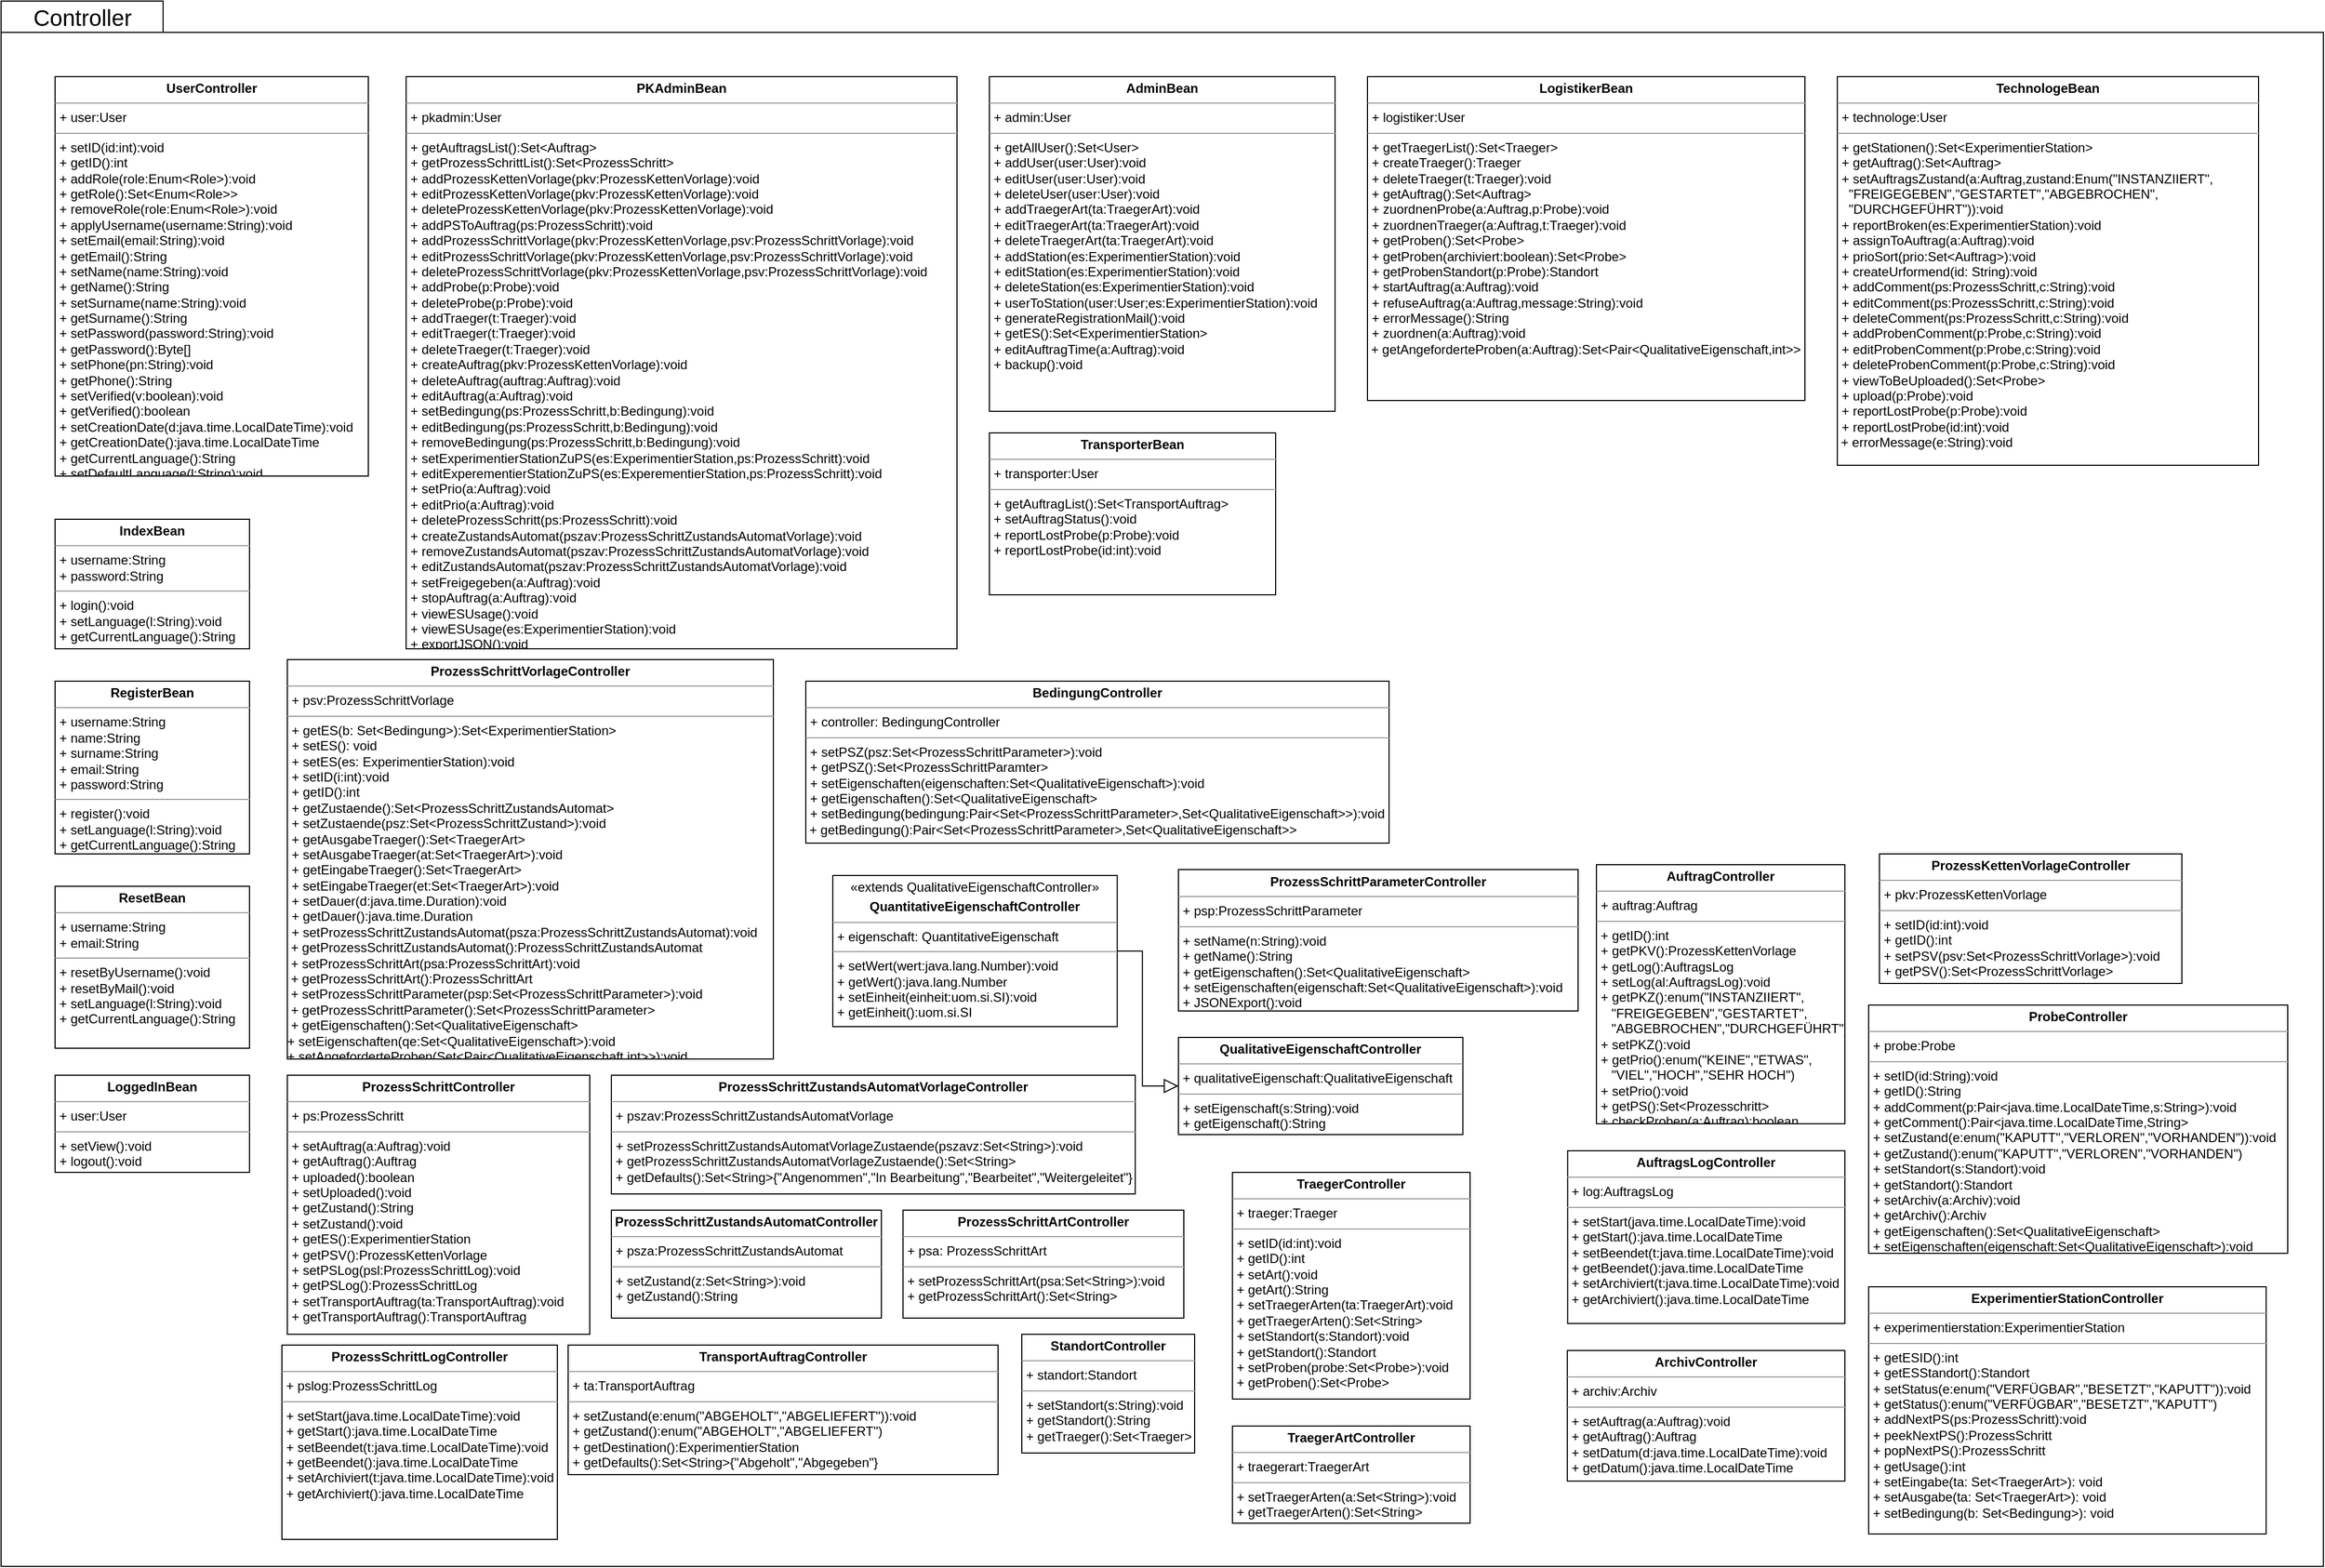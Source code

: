 <mxfile version="12.4.3" type="device" pages="1"><diagram id="1I2trbqIhptDOFB38S4y" name="Page-1"><mxGraphModel dx="920" dy="1325" grid="1" gridSize="10" guides="1" tooltips="1" connect="1" arrows="1" fold="1" page="1" pageScale="1" pageWidth="1169" pageHeight="827" math="0" shadow="0"><root><mxCell id="0"/><mxCell id="1" parent="0"/><mxCell id="2ziGP5oqW3SD9bztR-iu-20" value="" style="html=1;fillColor=none;gradientColor=none;" parent="1" vertex="1"><mxGeometry x="110" y="-771" width="2150" height="1421" as="geometry"/></mxCell><mxCell id="bt5XZyQBoToWOu4TSzOc-6" value="&lt;p style=&quot;margin: 0px ; margin-top: 4px ; text-align: center&quot;&gt;&lt;b&gt;UserController&lt;/b&gt;&lt;/p&gt;&lt;hr size=&quot;1&quot;&gt;&lt;p style=&quot;margin: 0px ; margin-left: 4px&quot;&gt;+ user:User&lt;/p&gt;&lt;hr size=&quot;1&quot;&gt;&lt;p style=&quot;margin: 0px ; margin-left: 4px&quot;&gt;+ setID(id:int):void&lt;/p&gt;&lt;p style=&quot;margin: 0px ; margin-left: 4px&quot;&gt;+ getID():int&lt;/p&gt;&lt;p style=&quot;margin: 0px ; margin-left: 4px&quot;&gt;+ addRole(role:Enum&amp;lt;Role&amp;gt;):void&lt;/p&gt;&lt;p style=&quot;margin: 0px ; margin-left: 4px&quot;&gt;+ getRole():Set&amp;lt;Enum&amp;lt;Role&amp;gt;&amp;gt;&lt;/p&gt;&lt;p style=&quot;margin: 0px ; margin-left: 4px&quot;&gt;+ removeRole(role:Enum&amp;lt;Role&amp;gt;):void&lt;/p&gt;&lt;p style=&quot;margin: 0px ; margin-left: 4px&quot;&gt;+ applyUsername(username:String):void&lt;/p&gt;&lt;p style=&quot;margin: 0px ; margin-left: 4px&quot;&gt;+ setEmail(email:String):void&lt;/p&gt;&lt;p style=&quot;margin: 0px ; margin-left: 4px&quot;&gt;+ getEmail():String&lt;/p&gt;&lt;p style=&quot;margin: 0px ; margin-left: 4px&quot;&gt;&lt;span&gt;+ setName(name:String):void&lt;/span&gt;&lt;br&gt;&lt;/p&gt;&lt;p style=&quot;margin: 0px ; margin-left: 4px&quot;&gt;&lt;span&gt;+ getName():String&lt;/span&gt;&lt;/p&gt;&lt;p style=&quot;margin: 0px 0px 0px 4px&quot;&gt;+ setSurname(name:String):void&lt;/p&gt;&lt;p style=&quot;margin: 0px 0px 0px 4px&quot;&gt;+ getSurname():String&lt;/p&gt;&lt;p style=&quot;margin: 0px 0px 0px 4px&quot;&gt;+ setPassword(password:String):void&lt;/p&gt;&lt;p style=&quot;margin: 0px 0px 0px 4px&quot;&gt;+ getPassword():Byte[]&lt;/p&gt;&lt;p style=&quot;margin: 0px ; margin-left: 4px&quot;&gt;+ setPhone(pn:String):void&lt;/p&gt;&lt;p style=&quot;margin: 0px ; margin-left: 4px&quot;&gt;+ getPhone():String&lt;/p&gt;&lt;p style=&quot;margin: 0px ; margin-left: 4px&quot;&gt;+ setVerified(v:boolean):void&lt;/p&gt;&lt;p style=&quot;margin: 0px ; margin-left: 4px&quot;&gt;+ getVerified():boolean&lt;/p&gt;&lt;p style=&quot;margin: 0px ; margin-left: 4px&quot;&gt;+ setCreationDate(d:java.time.LocalDateTime):void&lt;/p&gt;&lt;p style=&quot;margin: 0px ; margin-left: 4px&quot;&gt;+ getCreationDate():java.time.LocalDateTime&lt;/p&gt;&lt;p style=&quot;margin: 0px ; margin-left: 4px&quot;&gt;+ getCurrentLanguage():String&lt;/p&gt;&lt;p style=&quot;margin: 0px ; margin-left: 4px&quot;&gt;+ setDefaultLanguage(l:String):void&lt;span&gt;&amp;nbsp;&amp;nbsp;&lt;/span&gt;&lt;/p&gt;" style="verticalAlign=top;align=left;overflow=fill;fontSize=12;fontFamily=Helvetica;html=1;" parent="1" vertex="1"><mxGeometry x="160" y="-730" width="290" height="370" as="geometry"/></mxCell><mxCell id="bt5XZyQBoToWOu4TSzOc-8" value="&lt;p style=&quot;margin: 0px ; margin-top: 4px ; text-align: center&quot;&gt;&lt;b&gt;AdminBean&lt;/b&gt;&lt;/p&gt;&lt;hr size=&quot;1&quot;&gt;&lt;p style=&quot;margin: 0px ; margin-left: 4px&quot;&gt;+ admin:User&lt;/p&gt;&lt;hr size=&quot;1&quot;&gt;&lt;p style=&quot;margin: 0px ; margin-left: 4px&quot;&gt;+ getAllUser():Set&amp;lt;User&amp;gt;&lt;/p&gt;&lt;p style=&quot;margin: 0px ; margin-left: 4px&quot;&gt;+ addUser(user:User):void&lt;/p&gt;&lt;p style=&quot;margin: 0px ; margin-left: 4px&quot;&gt;+ editUser(user:User):void&lt;/p&gt;&lt;p style=&quot;margin: 0px ; margin-left: 4px&quot;&gt;+ deleteUser(user:User):void&lt;/p&gt;&lt;p style=&quot;margin: 0px ; margin-left: 4px&quot;&gt;+ addTraegerArt(ta:TraegerArt):void&lt;/p&gt;&lt;p style=&quot;margin: 0px ; margin-left: 4px&quot;&gt;+ editTraegerArt(ta:TraegerArt):void&lt;/p&gt;&lt;p style=&quot;margin: 0px ; margin-left: 4px&quot;&gt;+ deleteTraegerArt(ta:TraegerArt):void&lt;/p&gt;&lt;p style=&quot;margin: 0px ; margin-left: 4px&quot;&gt;+&amp;nbsp;&lt;span&gt;addStation(es:ExperimentierStation):void&lt;/span&gt;&lt;/p&gt;&lt;p style=&quot;margin: 0px ; margin-left: 4px&quot;&gt;+ editStation(es:ExperimentierStation):void&lt;/p&gt;&lt;p style=&quot;margin: 0px ; margin-left: 4px&quot;&gt;+ deleteStation(es:ExperimentierStation):void&lt;/p&gt;&lt;p style=&quot;margin: 0px ; margin-left: 4px&quot;&gt;+ userToStation(user:User;es:ExperimentierStation):void&lt;/p&gt;&lt;p style=&quot;margin: 0px ; margin-left: 4px&quot;&gt;+ generateRegistrationMail():void&lt;/p&gt;&lt;p style=&quot;margin: 0px ; margin-left: 4px&quot;&gt;+ getES():Set&amp;lt;ExperimentierStation&amp;gt;&lt;/p&gt;&lt;p style=&quot;margin: 0px ; margin-left: 4px&quot;&gt;+ editAuftragTime(a:Auftrag):void&lt;/p&gt;&lt;p style=&quot;margin: 0px ; margin-left: 4px&quot;&gt;+ backup():void&lt;/p&gt;" style="verticalAlign=top;align=left;overflow=fill;fontSize=12;fontFamily=Helvetica;html=1;" parent="1" vertex="1"><mxGeometry x="1025" y="-730" width="320" height="310" as="geometry"/></mxCell><mxCell id="bt5XZyQBoToWOu4TSzOc-9" value="&lt;p style=&quot;margin: 0px ; margin-top: 4px ; text-align: center&quot;&gt;&lt;b&gt;IndexBean&lt;/b&gt;&lt;/p&gt;&lt;hr size=&quot;1&quot;&gt;&lt;p style=&quot;margin: 0px ; margin-left: 4px&quot;&gt;+ username:String&lt;/p&gt;&lt;p style=&quot;margin: 0px ; margin-left: 4px&quot;&gt;+ password:String&lt;/p&gt;&lt;hr size=&quot;1&quot;&gt;&lt;p style=&quot;margin: 0px ; margin-left: 4px&quot;&gt;+ login():void&lt;/p&gt;&lt;p style=&quot;margin: 0px ; margin-left: 4px&quot;&gt;+ setLanguage(l:String):void&lt;/p&gt;&lt;p style=&quot;margin: 0px ; margin-left: 4px&quot;&gt;+ getCurrentLanguage():String&lt;/p&gt;&lt;p style=&quot;margin: 0px ; margin-left: 4px&quot;&gt;&lt;br&gt;&lt;/p&gt;" style="verticalAlign=top;align=left;overflow=fill;fontSize=12;fontFamily=Helvetica;html=1;" parent="1" vertex="1"><mxGeometry x="160" y="-320" width="180" height="120" as="geometry"/></mxCell><mxCell id="bt5XZyQBoToWOu4TSzOc-10" value="&lt;p style=&quot;margin: 0px ; margin-top: 4px ; text-align: center&quot;&gt;&lt;b&gt;ResetBean&lt;/b&gt;&lt;/p&gt;&lt;hr size=&quot;1&quot;&gt;&lt;p style=&quot;margin: 0px ; margin-left: 4px&quot;&gt;+ username:String&lt;/p&gt;&lt;p style=&quot;margin: 0px ; margin-left: 4px&quot;&gt;+ email:String&lt;/p&gt;&lt;hr size=&quot;1&quot;&gt;&lt;p style=&quot;margin: 0px ; margin-left: 4px&quot;&gt;+ resetByUsername():void&lt;/p&gt;&lt;p style=&quot;margin: 0px ; margin-left: 4px&quot;&gt;+ resetByMail():void&lt;/p&gt;&lt;p style=&quot;margin: 0px 0px 0px 4px&quot;&gt;+ setLanguage(l:String):void&lt;/p&gt;&lt;p style=&quot;margin: 0px 0px 0px 4px&quot;&gt;+ getCurrentLanguage():String&lt;/p&gt;&lt;p style=&quot;margin: 0px 0px 0px 4px&quot;&gt;&lt;br&gt;&lt;/p&gt;" style="verticalAlign=top;align=left;overflow=fill;fontSize=12;fontFamily=Helvetica;html=1;" parent="1" vertex="1"><mxGeometry x="160" y="20" width="180" height="150" as="geometry"/></mxCell><mxCell id="bt5XZyQBoToWOu4TSzOc-11" value="&lt;p style=&quot;margin: 0px ; margin-top: 4px ; text-align: center&quot;&gt;&lt;b&gt;RegisterBean&lt;/b&gt;&lt;/p&gt;&lt;hr size=&quot;1&quot;&gt;&lt;p style=&quot;margin: 0px ; margin-left: 4px&quot;&gt;+ username:String&lt;/p&gt;&lt;p style=&quot;margin: 0px ; margin-left: 4px&quot;&gt;+ name:String&lt;/p&gt;&lt;p style=&quot;margin: 0px ; margin-left: 4px&quot;&gt;+ surname:String&lt;/p&gt;&lt;p style=&quot;margin: 0px ; margin-left: 4px&quot;&gt;+ email:String&lt;/p&gt;&lt;p style=&quot;margin: 0px ; margin-left: 4px&quot;&gt;+ password:String&lt;/p&gt;&lt;hr size=&quot;1&quot;&gt;&lt;p style=&quot;margin: 0px ; margin-left: 4px&quot;&gt;+ register():void&lt;/p&gt;&lt;p style=&quot;margin: 0px 0px 0px 4px&quot;&gt;+ setLanguage(l:String):void&lt;/p&gt;&lt;p style=&quot;margin: 0px 0px 0px 4px&quot;&gt;+ getCurrentLanguage():String&lt;/p&gt;&lt;p style=&quot;margin: 0px 0px 0px 4px&quot;&gt;&lt;br&gt;&lt;/p&gt;&lt;p style=&quot;margin: 0px ; margin-left: 4px&quot;&gt;&lt;br&gt;&lt;/p&gt;" style="verticalAlign=top;align=left;overflow=fill;fontSize=12;fontFamily=Helvetica;html=1;" parent="1" vertex="1"><mxGeometry x="160" y="-170" width="180" height="160" as="geometry"/></mxCell><mxCell id="w9rJ3m3KGhittXvnt9Jx-1" value="&lt;p style=&quot;margin: 0px ; margin-top: 4px ; text-align: center&quot;&gt;&lt;b&gt;LogistikerBean&lt;/b&gt;&lt;/p&gt;&lt;hr size=&quot;1&quot;&gt;&lt;p style=&quot;margin: 0px ; margin-left: 4px&quot;&gt;+ logistiker:User&lt;/p&gt;&lt;hr size=&quot;1&quot;&gt;&lt;p style=&quot;margin: 0px ; margin-left: 4px&quot;&gt;&lt;span&gt;+ getTraegerList():Set&amp;lt;Traeger&amp;gt;&lt;/span&gt;&lt;br&gt;&lt;/p&gt;&lt;p style=&quot;margin: 0px ; margin-left: 4px&quot;&gt;+ createTraeger():Traeger&lt;/p&gt;&lt;p style=&quot;margin: 0px ; margin-left: 4px&quot;&gt;+ deleteTraeger(t:Traeger):void&lt;/p&gt;&lt;p style=&quot;margin: 0px ; margin-left: 4px&quot;&gt;+ getAuftrag():Set&amp;lt;Auftrag&amp;gt;&lt;/p&gt;&lt;p style=&quot;margin: 0px ; margin-left: 4px&quot;&gt;+ zuordnenProbe(a:Auftrag,p:Probe):void&lt;/p&gt;&lt;p style=&quot;margin: 0px ; margin-left: 4px&quot;&gt;+ zuordnenTraeger(a:Auftrag,t:Traeger):void&lt;/p&gt;&lt;p style=&quot;margin: 0px ; margin-left: 4px&quot;&gt;+ getProben():Set&amp;lt;Probe&amp;gt;&lt;/p&gt;&lt;p style=&quot;margin: 0px ; margin-left: 4px&quot;&gt;+ getProben(archiviert:boolean):Set&amp;lt;Probe&amp;gt;&lt;/p&gt;&lt;p style=&quot;margin: 0px ; margin-left: 4px&quot;&gt;+ getProbenStandort(p:Probe):Standort&lt;/p&gt;&lt;p style=&quot;margin: 0px ; margin-left: 4px&quot;&gt;+ startAuftrag(a:Auftrag):void&lt;/p&gt;&lt;p style=&quot;margin: 0px ; margin-left: 4px&quot;&gt;+ refuseAuftrag(a:Auftrag,message:String):void&lt;/p&gt;&lt;p style=&quot;margin: 0px ; margin-left: 4px&quot;&gt;+ errorMessage():String&lt;/p&gt;&lt;p style=&quot;margin: 0px ; margin-left: 4px&quot;&gt;+ zuordnen(a:Auftrag):void&lt;/p&gt;&amp;nbsp;+ getAngeforderteProben(a:Auftrag):Set&amp;lt;Pair&amp;lt;QualitativeEigenschaft,int&amp;gt;&amp;gt;" style="verticalAlign=top;align=left;overflow=fill;fontSize=12;fontFamily=Helvetica;html=1;" parent="1" vertex="1"><mxGeometry x="1375" y="-730" width="405" height="300" as="geometry"/></mxCell><mxCell id="w9rJ3m3KGhittXvnt9Jx-5" value="&lt;p style=&quot;margin: 0px ; margin-top: 4px ; text-align: center&quot;&gt;&lt;b&gt;TechnologeBean&lt;/b&gt;&lt;/p&gt;&lt;hr size=&quot;1&quot;&gt;&lt;p style=&quot;margin: 0px ; margin-left: 4px&quot;&gt;+ technologe:User&lt;/p&gt;&lt;hr size=&quot;1&quot;&gt;&lt;p style=&quot;margin: 0px 0px 0px 4px&quot;&gt;+ getStationen():Set&amp;lt;ExperimentierStation&amp;gt;&lt;/p&gt;&lt;p style=&quot;margin: 0px ; margin-left: 4px&quot;&gt;+ getAuftrag():Set&amp;lt;Auftrag&amp;gt;&lt;/p&gt;&lt;p style=&quot;margin: 0px ; margin-left: 4px&quot;&gt;+ setAuftragsZustand(a:Auftrag,zustand:Enum(&quot;INSTANZIIERT&quot;,&lt;/p&gt;&lt;p style=&quot;margin: 0px ; margin-left: 4px&quot;&gt;&amp;nbsp; &quot;FREIGEGEBEN&quot;,&quot;GESTARTET&quot;,&quot;ABGEBROCHEN&quot;,&lt;/p&gt;&lt;p style=&quot;margin: 0px ; margin-left: 4px&quot;&gt;&amp;nbsp; &quot;DURCHGEFÜHRT&quot;)):void&lt;/p&gt;&lt;p style=&quot;margin: 0px ; margin-left: 4px&quot;&gt;+ reportBroken(es:ExperimentierStation):void&lt;/p&gt;&lt;p style=&quot;margin: 0px ; margin-left: 4px&quot;&gt;&lt;span&gt;+ assignToAuftrag(a:Auftrag):void&lt;/span&gt;&lt;br&gt;&lt;/p&gt;&lt;p style=&quot;margin: 0px ; margin-left: 4px&quot;&gt;+ prioSort(prio:Set&amp;lt;Auftrag&amp;gt;):void&lt;/p&gt;&lt;p style=&quot;margin: 0px ; margin-left: 4px&quot;&gt;+ createUrformend(id: String):void&lt;/p&gt;&lt;p style=&quot;margin: 0px ; margin-left: 4px&quot;&gt;+ addComment(ps:ProzessSchritt,c:String):void&lt;/p&gt;&lt;p style=&quot;margin: 0px ; margin-left: 4px&quot;&gt;+ editComment(ps:ProzessSchritt,c:String):void&lt;/p&gt;&lt;p style=&quot;margin: 0px ; margin-left: 4px&quot;&gt;+ deleteComment(ps:ProzessSchritt,c:String):void&lt;/p&gt;&lt;p style=&quot;margin: 0px ; margin-left: 4px&quot;&gt;+ addProbenComment(p:Probe,c:String):void&lt;/p&gt;&lt;p style=&quot;margin: 0px ; margin-left: 4px&quot;&gt;+ editProbenComment(p:Probe,c:String):void&lt;/p&gt;&lt;p style=&quot;margin: 0px ; margin-left: 4px&quot;&gt;+ deleteProbenComment(p:Probe,c:String):void&lt;/p&gt;&lt;p style=&quot;margin: 0px ; margin-left: 4px&quot;&gt;+ viewToBeUploaded():Set&amp;lt;Probe&amp;gt;&lt;/p&gt;&lt;p style=&quot;margin: 0px ; margin-left: 4px&quot;&gt;+ upload(p:Probe):void&lt;/p&gt;&lt;p style=&quot;margin: 0px 0px 0px 4px&quot;&gt;+ reportLostProbe(p:Probe):void&lt;/p&gt;&lt;p style=&quot;margin: 0px 0px 0px 4px&quot;&gt;+ reportLostProbe(id:int):void&lt;/p&gt;&amp;nbsp;+ errorMessage(e:String):void" style="verticalAlign=top;align=left;overflow=fill;fontSize=12;fontFamily=Helvetica;html=1;" parent="1" vertex="1"><mxGeometry x="1810" y="-730" width="390" height="360" as="geometry"/></mxCell><mxCell id="22TiIW3xH9G2mGkbkOyh-3" value="&lt;p style=&quot;margin: 0px ; margin-top: 4px ; text-align: center&quot;&gt;&lt;b&gt;PKAdminBean&lt;/b&gt;&lt;/p&gt;&lt;hr size=&quot;1&quot;&gt;&lt;p style=&quot;margin: 0px ; margin-left: 4px&quot;&gt;+ pkadmin:User&lt;/p&gt;&lt;hr size=&quot;1&quot;&gt;&lt;p style=&quot;margin: 0px ; margin-left: 4px&quot;&gt;+ getAuftragsList():Set&amp;lt;Auftrag&amp;gt;&lt;/p&gt;&lt;p style=&quot;margin: 0px ; margin-left: 4px&quot;&gt;+ getProzessSchrittList():Set&amp;lt;ProzessSchritt&amp;gt;&lt;/p&gt;&lt;p style=&quot;margin: 0px ; margin-left: 4px&quot;&gt;+ addProzessKettenVorlage(pkv:ProzessKettenVorlage):void&lt;/p&gt;&lt;p style=&quot;margin: 0px ; margin-left: 4px&quot;&gt;+ editProzessKettenVorlage(pkv:ProzessKettenVorlage):void&lt;/p&gt;&lt;p style=&quot;margin: 0px ; margin-left: 4px&quot;&gt;+ deleteProzessKettenVorlage(pkv:ProzessKettenVorlage):void&lt;/p&gt;&lt;p style=&quot;margin: 0px ; margin-left: 4px&quot;&gt;+ addPSToAuftrag(ps:ProzessSchritt):void&lt;/p&gt;&lt;p style=&quot;margin: 0px ; margin-left: 4px&quot;&gt;+ addProzessSchrittVorlage(pkv:ProzessKettenVorlage,psv:ProzessSchrittVorlage):void&lt;/p&gt;&lt;p style=&quot;margin: 0px ; margin-left: 4px&quot;&gt;+ editProzessSchrittVorlage(pkv:ProzessKettenVorlage,psv:ProzessSchrittVorlage):void&lt;/p&gt;&lt;p style=&quot;margin: 0px ; margin-left: 4px&quot;&gt;+ deleteProzessSchrittVorlage(pkv:ProzessKettenVorlage,psv:ProzessSchrittVorlage):void&lt;/p&gt;&lt;p style=&quot;margin: 0px ; margin-left: 4px&quot;&gt;+ addProbe(p:Probe):void&lt;/p&gt;&lt;p style=&quot;margin: 0px ; margin-left: 4px&quot;&gt;+ deleteProbe(p:Probe):void&lt;/p&gt;&lt;p style=&quot;margin: 0px ; margin-left: 4px&quot;&gt;+ addTraeger(t:Traeger):void&lt;/p&gt;&lt;p style=&quot;margin: 0px ; margin-left: 4px&quot;&gt;+ editTraeger(t:Traeger):void&lt;/p&gt;&lt;p style=&quot;margin: 0px ; margin-left: 4px&quot;&gt;+ deleteTraeger(t:Traeger):void&lt;/p&gt;&lt;p style=&quot;margin: 0px ; margin-left: 4px&quot;&gt;+ createAuftrag(pkv:ProzessKettenVorlage):void&lt;/p&gt;&lt;p style=&quot;margin: 0px ; margin-left: 4px&quot;&gt;+ deleteAuftrag(auftrag:Auftrag):void&lt;/p&gt;&lt;p style=&quot;margin: 0px ; margin-left: 4px&quot;&gt;+ editAuftrag(a:Auftrag):void&lt;/p&gt;&lt;p style=&quot;margin: 0px ; margin-left: 4px&quot;&gt;+ setBedingung(ps:ProzessSchritt,b:Bedingung):void&lt;/p&gt;&lt;p style=&quot;margin: 0px ; margin-left: 4px&quot;&gt;+ editBedingung(ps:ProzessSchritt,b:Bedingung):void&lt;/p&gt;&lt;p style=&quot;margin: 0px ; margin-left: 4px&quot;&gt;+ removeBedingung(ps:ProzessSchritt,b:Bedingung):void&lt;/p&gt;&lt;p style=&quot;margin: 0px ; margin-left: 4px&quot;&gt;+ setExperimentierStationZuPS(es:ExperimentierStation,ps:ProzessSchritt):void&lt;/p&gt;&lt;p style=&quot;margin: 0px ; margin-left: 4px&quot;&gt;+ editExperementierStationZuPS(es:ExperementierStation,ps:ProzessSchritt):void&lt;/p&gt;&lt;p style=&quot;margin: 0px ; margin-left: 4px&quot;&gt;+ setPrio(a:Auftrag):void&lt;/p&gt;&lt;p style=&quot;margin: 0px ; margin-left: 4px&quot;&gt;+ editPrio(a:Auftrag):void&lt;/p&gt;&lt;p style=&quot;margin: 0px ; margin-left: 4px&quot;&gt;+ deleteProzessSchritt(ps:ProzessSchritt):void&lt;/p&gt;&lt;p style=&quot;margin: 0px ; margin-left: 4px&quot;&gt;+ createZustandsAutomat(pszav:ProzessSchrittZustandsAutomatVorlage):void&lt;/p&gt;&lt;p style=&quot;margin: 0px ; margin-left: 4px&quot;&gt;+ removeZustandsAutomat(pszav:ProzessSchrittZustandsAutomatVorlage):void&lt;/p&gt;&lt;p style=&quot;margin: 0px ; margin-left: 4px&quot;&gt;+ editZustandsAutomat(pszav:ProzessSchrittZustandsAutomatVorlage):void&lt;/p&gt;&lt;p style=&quot;margin: 0px ; margin-left: 4px&quot;&gt;+ setFreigegeben(a:Auftrag):void&lt;/p&gt;&lt;p style=&quot;margin: 0px ; margin-left: 4px&quot;&gt;+ stopAuftrag(a:Auftrag):void&lt;/p&gt;&lt;p style=&quot;margin: 0px ; margin-left: 4px&quot;&gt;+ viewESUsage():void&lt;/p&gt;&lt;p style=&quot;margin: 0px ; margin-left: 4px&quot;&gt;+ viewESUsage(es:ExperimentierStation):void&lt;/p&gt;&lt;p style=&quot;margin: 0px ; margin-left: 4px&quot;&gt;+ exportJSON():void&lt;/p&gt;&lt;p style=&quot;margin: 0px ; margin-left: 4px&quot;&gt;&lt;br&gt;&lt;/p&gt;&lt;p style=&quot;margin: 0px ; margin-left: 4px&quot;&gt;&lt;br&gt;&lt;/p&gt;&lt;p style=&quot;margin: 0px ; margin-left: 4px&quot;&gt;&lt;br&gt;&lt;/p&gt;" style="verticalAlign=top;align=left;overflow=fill;fontSize=12;fontFamily=Helvetica;html=1;gradientColor=none;" parent="1" vertex="1"><mxGeometry x="485" y="-730" width="510" height="530" as="geometry"/></mxCell><mxCell id="22TiIW3xH9G2mGkbkOyh-5" value="&lt;p style=&quot;margin: 0px ; margin-top: 4px ; text-align: center&quot;&gt;&lt;b&gt;ProzessKettenVorlageController&lt;/b&gt;&lt;/p&gt;&lt;hr size=&quot;1&quot;&gt;&lt;p style=&quot;margin: 0px ; margin-left: 4px&quot;&gt;+ pkv:ProzessKettenVorlage&lt;/p&gt;&lt;hr size=&quot;1&quot;&gt;&lt;p style=&quot;margin: 0px ; margin-left: 4px&quot;&gt;+ setID(id:int):void&lt;/p&gt;&lt;p style=&quot;margin: 0px ; margin-left: 4px&quot;&gt;+ getID():int&lt;/p&gt;&lt;p style=&quot;margin: 0px ; margin-left: 4px&quot;&gt;+ setPSV(psv:Set&amp;lt;ProzessSchrittVorlage&amp;gt;):void&lt;/p&gt;&lt;p style=&quot;margin: 0px ; margin-left: 4px&quot;&gt;+ getPSV():Set&amp;lt;ProzessSchrittVorlage&amp;gt;&lt;/p&gt;&lt;p style=&quot;margin: 0px ; margin-left: 4px&quot;&gt;&lt;br&gt;&lt;/p&gt;" style="verticalAlign=top;align=left;overflow=fill;fontSize=12;fontFamily=Helvetica;html=1;" parent="1" vertex="1"><mxGeometry x="1849" y="-10" width="280" height="120" as="geometry"/></mxCell><mxCell id="22TiIW3xH9G2mGkbkOyh-6" value="&lt;p style=&quot;margin: 0px ; margin-top: 4px ; text-align: center&quot;&gt;&lt;b&gt;AuftragController&lt;/b&gt;&lt;/p&gt;&lt;hr size=&quot;1&quot;&gt;&lt;p style=&quot;margin: 0px ; margin-left: 4px&quot;&gt;+ auftrag:Auftrag&lt;/p&gt;&lt;hr size=&quot;1&quot;&gt;&lt;p style=&quot;margin: 0px ; margin-left: 4px&quot;&gt;+ getID():int&lt;/p&gt;&lt;p style=&quot;margin: 0px ; margin-left: 4px&quot;&gt;+ getPKV():ProzessKettenVorlage&lt;/p&gt;&lt;p style=&quot;margin: 0px ; margin-left: 4px&quot;&gt;+ getLog():AuftragsLog&lt;/p&gt;&lt;p style=&quot;margin: 0px ; margin-left: 4px&quot;&gt;+ setLog(al:AuftragsLog):void&lt;/p&gt;&lt;p style=&quot;margin: 0px ; margin-left: 4px&quot;&gt;+ getPKZ():enum(&quot;INSTANZIIERT&quot;,&lt;/p&gt;&lt;p style=&quot;margin: 0px ; margin-left: 4px&quot;&gt;&amp;nbsp; &amp;nbsp;&quot;FREIGEGEBEN&quot;,&lt;span&gt;&quot;GESTARTET&quot;,&lt;/span&gt;&lt;/p&gt;&lt;p style=&quot;margin: 0px ; margin-left: 4px&quot;&gt;&amp;nbsp; &amp;nbsp;&quot;ABGEBROCHEN&quot;,&lt;span&gt;&quot;DURCHGEFÜHRT&quot;)&lt;/span&gt;&lt;/p&gt;&lt;p style=&quot;margin: 0px ; margin-left: 4px&quot;&gt;+ setPKZ():void&lt;span&gt;&lt;br&gt;&lt;/span&gt;&lt;/p&gt;&lt;p style=&quot;margin: 0px ; margin-left: 4px&quot;&gt;&lt;span&gt;+ getPrio():enum(&quot;KEINE&quot;,&quot;ETWAS&quot;,&lt;/span&gt;&lt;/p&gt;&lt;p style=&quot;margin: 0px ; margin-left: 4px&quot;&gt;&lt;span&gt;&amp;nbsp; &amp;nbsp;&quot;VIEL&quot;,&quot;HOCH&quot;,&quot;SEHR HOCH&quot;)&lt;/span&gt;&lt;/p&gt;&lt;p style=&quot;margin: 0px ; margin-left: 4px&quot;&gt;&lt;span&gt;+ setPrio():void&lt;/span&gt;&lt;/p&gt;&lt;p style=&quot;margin: 0px ; margin-left: 4px&quot;&gt;&lt;span&gt;+ getPS():Set&amp;lt;Prozesschritt&amp;gt;&lt;/span&gt;&lt;/p&gt;&lt;p style=&quot;margin: 0px ; margin-left: 4px&quot;&gt;&lt;span&gt;+ checkProben(a:Auftrag):boolean&lt;/span&gt;&lt;/p&gt;&lt;p style=&quot;margin: 0px ; margin-left: 4px&quot;&gt;&lt;span&gt;&lt;br&gt;&lt;/span&gt;&lt;/p&gt;" style="verticalAlign=top;align=left;overflow=fill;fontSize=12;fontFamily=Helvetica;html=1;" parent="1" vertex="1"><mxGeometry x="1587" width="230" height="240" as="geometry"/></mxCell><mxCell id="22TiIW3xH9G2mGkbkOyh-7" value="&lt;p style=&quot;margin: 0px ; margin-top: 4px ; text-align: center&quot;&gt;&lt;b&gt;AuftragsLogController&lt;/b&gt;&lt;/p&gt;&lt;hr size=&quot;1&quot;&gt;&lt;p style=&quot;margin: 0px ; margin-left: 4px&quot;&gt;+ log:AuftragsLog&lt;/p&gt;&lt;hr size=&quot;1&quot;&gt;&lt;p style=&quot;margin: 0px ; margin-left: 4px&quot;&gt;+ setStart(java.time.LocalDateTime):void&lt;/p&gt;&lt;p style=&quot;margin: 0px ; margin-left: 4px&quot;&gt;+ getStart():java.time.LocalDateTime&lt;/p&gt;&lt;p style=&quot;margin: 0px ; margin-left: 4px&quot;&gt;+ setBeendet(t:java.time.LocalDateTime):void&lt;/p&gt;&lt;p style=&quot;margin: 0px ; margin-left: 4px&quot;&gt;+ getBeendet():java.time.LocalDateTime&lt;/p&gt;&lt;p style=&quot;margin: 0px ; margin-left: 4px&quot;&gt;+ setArchiviert(t:java.time.LocalDateTime):void&lt;/p&gt;&lt;p style=&quot;margin: 0px ; margin-left: 4px&quot;&gt;+ getArchiviert():java.time.LocalDateTime&lt;/p&gt;" style="verticalAlign=top;align=left;overflow=fill;fontSize=12;fontFamily=Helvetica;html=1;" parent="1" vertex="1"><mxGeometry x="1560.33" y="265" width="256.67" height="160" as="geometry"/></mxCell><mxCell id="22TiIW3xH9G2mGkbkOyh-8" value="&lt;p style=&quot;margin: 0px ; margin-top: 4px ; text-align: center&quot;&gt;&lt;b&gt;ProzessSchrittController&lt;/b&gt;&lt;/p&gt;&lt;hr size=&quot;1&quot;&gt;&lt;p style=&quot;margin: 0px ; margin-left: 4px&quot;&gt;+ ps:ProzessSchritt&lt;/p&gt;&lt;hr size=&quot;1&quot;&gt;&lt;p style=&quot;margin: 0px ; margin-left: 4px&quot;&gt;+ setAuftrag(a:Auftrag):void&lt;/p&gt;&lt;p style=&quot;margin: 0px ; margin-left: 4px&quot;&gt;+ getAuftrag():Auftrag&lt;/p&gt;&lt;p style=&quot;margin: 0px ; margin-left: 4px&quot;&gt;+ uploaded():boolean&lt;/p&gt;&lt;p style=&quot;margin: 0px 0px 0px 4px&quot;&gt;+ setUploaded():void&lt;/p&gt;&lt;p style=&quot;margin: 0px ; margin-left: 4px&quot;&gt;+ getZustand():String&lt;/p&gt;&lt;p style=&quot;margin: 0px ; margin-left: 4px&quot;&gt;+ setZustand():void&lt;/p&gt;&lt;p style=&quot;margin: 0px ; margin-left: 4px&quot;&gt;+ getES():ExperimentierStation&lt;/p&gt;&lt;p style=&quot;margin: 0px ; margin-left: 4px&quot;&gt;+ getPSV():ProzessKettenVorlage&lt;/p&gt;&lt;p style=&quot;margin: 0px ; margin-left: 4px&quot;&gt;+ setPSLog(psl:ProzessSchrittLog):void&lt;/p&gt;&lt;p style=&quot;margin: 0px ; margin-left: 4px&quot;&gt;+ getPSLog():ProzessSchrittLog&lt;/p&gt;&lt;p style=&quot;margin: 0px ; margin-left: 4px&quot;&gt;+ setTransportAuftrag(ta:TransportAuftrag):void&lt;/p&gt;&lt;p style=&quot;margin: 0px ; margin-left: 4px&quot;&gt;+ getTransportAuftrag():TransportAuftrag&lt;/p&gt;&lt;p style=&quot;margin: 0px ; margin-left: 4px&quot;&gt;&lt;br&gt;&lt;/p&gt;" style="verticalAlign=top;align=left;overflow=fill;fontSize=12;fontFamily=Helvetica;html=1;" parent="1" vertex="1"><mxGeometry x="375" y="195" width="280" height="240" as="geometry"/></mxCell><mxCell id="22TiIW3xH9G2mGkbkOyh-11" value="&lt;p style=&quot;margin: 0px ; margin-top: 4px ; text-align: center&quot;&gt;&lt;b&gt;ProzessSchrittVorlageController&lt;/b&gt;&lt;/p&gt;&lt;hr size=&quot;1&quot;&gt;&lt;p style=&quot;margin: 0px ; margin-left: 4px&quot;&gt;+ psv:ProzessSchrittVorlage&lt;/p&gt;&lt;hr size=&quot;1&quot;&gt;&lt;p style=&quot;margin: 0px ; margin-left: 4px&quot;&gt;+ getES(b: Set&amp;lt;Bedingung&amp;gt;):Set&amp;lt;ExperimentierStation&amp;gt;&lt;/p&gt;&lt;p style=&quot;margin: 0px ; margin-left: 4px&quot;&gt;+ setES(): void&lt;/p&gt;&lt;p style=&quot;margin: 0px ; margin-left: 4px&quot;&gt;+ setES(es: ExperimentierStation):void&lt;/p&gt;&lt;p style=&quot;margin: 0px ; margin-left: 4px&quot;&gt;+ setID(i:int):void&lt;/p&gt;&lt;p style=&quot;margin: 0px ; margin-left: 4px&quot;&gt;+ getID():int&lt;/p&gt;&lt;p style=&quot;margin: 0px ; margin-left: 4px&quot;&gt;+ getZustaende():Set&amp;lt;ProzessSchrittZustandsAutomat&amp;gt;&lt;/p&gt;&lt;p style=&quot;margin: 0px ; margin-left: 4px&quot;&gt;+ setZustaende(psz:Set&amp;lt;ProzessSchrittZustand&amp;gt;):void&lt;/p&gt;&lt;p style=&quot;margin: 0px ; margin-left: 4px&quot;&gt;+ getAusgabeTraeger():Set&amp;lt;TraegerArt&amp;gt;&lt;/p&gt;&lt;p style=&quot;margin: 0px ; margin-left: 4px&quot;&gt;+ setAusgabeTraeger(at:Set&amp;lt;TraegerArt&amp;gt;):void&lt;/p&gt;&lt;p style=&quot;margin: 0px ; margin-left: 4px&quot;&gt;+ getEingabeTraeger():Set&amp;lt;TraegerArt&amp;gt;&lt;/p&gt;&lt;p style=&quot;margin: 0px ; margin-left: 4px&quot;&gt;+ setEingabeTraeger(et:Set&amp;lt;TraegerArt&amp;gt;):void&lt;/p&gt;&lt;p style=&quot;margin: 0px ; margin-left: 4px&quot;&gt;+ setDauer(d:java.time.Duration):void&lt;/p&gt;&lt;p style=&quot;margin: 0px ; margin-left: 4px&quot;&gt;+ getDauer():java.time.Duration&lt;/p&gt;&lt;p style=&quot;margin: 0px ; margin-left: 4px&quot;&gt;+ setProzessSchrittZustandsAutomat(psza:ProzessSchrittZustandsAutomat):void&lt;/p&gt;&amp;nbsp;+ getProzessSchrittZustandsAutomat():ProzessSchrittZustandsAutomat&lt;br&gt;&amp;nbsp;+ setProzessSchrittArt(psa:ProzessSchrittArt):void&lt;br&gt;&amp;nbsp;+ getProzessSchrittArt():ProzessSchrittArt&lt;br&gt;&amp;nbsp;+ setProzessSchrittParameter(psp:Set&amp;lt;ProzessSchrittParameter&amp;gt;):void&amp;nbsp;&lt;br&gt;&amp;nbsp;+ getProzessSchrittParameter():Set&amp;lt;ProzessSchrittParameter&amp;gt;&amp;nbsp;&lt;br&gt;&amp;nbsp;+ getEigenschaften():Set&amp;lt;QualitativeEigenschaft&amp;gt;&lt;br&gt;+ setEigenschaften(qe:Set&amp;lt;QualitativeEigenschaft&amp;gt;):void&lt;br&gt;+ setAngeforderteProben(Set&amp;lt;Pair&amp;lt;QualitativeEigenschaft,int&amp;gt;&amp;gt;):void&lt;br&gt;&lt;br&gt;&lt;br&gt;&amp;nbsp;&lt;br&gt;&lt;p style=&quot;margin: 0px ; margin-left: 4px&quot;&gt;&lt;br&gt;&lt;/p&gt;" style="verticalAlign=top;align=left;overflow=fill;fontSize=12;fontFamily=Helvetica;html=1;" parent="1" vertex="1"><mxGeometry x="375" y="-190" width="450" height="370" as="geometry"/></mxCell><mxCell id="22TiIW3xH9G2mGkbkOyh-12" value="&lt;p style=&quot;margin: 0px ; margin-top: 4px ; text-align: center&quot;&gt;&lt;b&gt;ProzessSchrittLogController&lt;/b&gt;&lt;/p&gt;&lt;hr size=&quot;1&quot;&gt;&lt;p style=&quot;margin: 0px ; margin-left: 4px&quot;&gt;+ pslog:ProzessSchrittLog&lt;/p&gt;&lt;hr size=&quot;1&quot;&gt;&lt;p style=&quot;margin: 0px 0px 0px 4px&quot;&gt;+ setStart(java.time.LocalDateTime):void&lt;/p&gt;&lt;p style=&quot;margin: 0px 0px 0px 4px&quot;&gt;+ getStart():java.time.LocalDateTime&lt;/p&gt;&lt;p style=&quot;margin: 0px 0px 0px 4px&quot;&gt;+ setBeendet(t:java.time.LocalDateTime):void&lt;/p&gt;&lt;p style=&quot;margin: 0px 0px 0px 4px&quot;&gt;+ getBeendet():java.time.LocalDateTime&lt;/p&gt;&lt;p style=&quot;margin: 0px 0px 0px 4px&quot;&gt;+ setArchiviert(t:java.time.LocalDateTime):void&lt;/p&gt;&lt;p style=&quot;margin: 0px 0px 0px 4px&quot;&gt;+ getArchiviert():java.time.LocalDateTime&lt;/p&gt;" style="verticalAlign=top;align=left;overflow=fill;fontSize=12;fontFamily=Helvetica;html=1;" parent="1" vertex="1"><mxGeometry x="370" y="445" width="255" height="180" as="geometry"/></mxCell><mxCell id="22TiIW3xH9G2mGkbkOyh-13" value="&lt;p style=&quot;margin: 0px ; margin-top: 4px ; text-align: center&quot;&gt;&lt;b&gt;TransportAuftragController&lt;/b&gt;&lt;/p&gt;&lt;hr size=&quot;1&quot;&gt;&lt;p style=&quot;margin: 0px ; margin-left: 4px&quot;&gt;+ ta:TransportAuftrag&lt;/p&gt;&lt;hr size=&quot;1&quot;&gt;&lt;p style=&quot;margin: 0px ; margin-left: 4px&quot;&gt;+ setZustand(e:enum(&quot;ABGEHOLT&quot;,&quot;ABGELIEFERT&quot;)):void&lt;/p&gt;&lt;p style=&quot;margin: 0px ; margin-left: 4px&quot;&gt;+ getZustand():enum(&quot;ABGEHOLT&quot;,&quot;ABGELIEFERT&quot;)&lt;/p&gt;&lt;p style=&quot;margin: 0px ; margin-left: 4px&quot;&gt;+ getDestination():ExperimentierStation&lt;/p&gt;&lt;p style=&quot;margin: 0px ; margin-left: 4px&quot;&gt;+ getDefaults():Set&amp;lt;String&amp;gt;{&quot;Abgeholt&quot;,&quot;Abgegeben&quot;}&lt;/p&gt;" style="verticalAlign=top;align=left;overflow=fill;fontSize=12;fontFamily=Helvetica;html=1;" parent="1" vertex="1"><mxGeometry x="635" y="445" width="398" height="120" as="geometry"/></mxCell><mxCell id="22TiIW3xH9G2mGkbkOyh-14" value="&lt;p style=&quot;margin: 0px ; margin-top: 4px ; text-align: center&quot;&gt;&lt;b&gt;ProzessSchrittZustandsAutomatController&lt;/b&gt;&lt;/p&gt;&lt;hr size=&quot;1&quot;&gt;&lt;p style=&quot;margin: 0px ; margin-left: 4px&quot;&gt;+ psza:ProzessSchrittZustandsAutomat&lt;/p&gt;&lt;hr size=&quot;1&quot;&gt;&lt;p style=&quot;margin: 0px ; margin-left: 4px&quot;&gt;+ setZustand(z:Set&amp;lt;String&amp;gt;):void&lt;/p&gt;&lt;p style=&quot;margin: 0px ; margin-left: 4px&quot;&gt;+ getZustand():String&lt;/p&gt;" style="verticalAlign=top;align=left;overflow=fill;fontSize=12;fontFamily=Helvetica;html=1;" parent="1" vertex="1"><mxGeometry x="675" y="320" width="250" height="100" as="geometry"/></mxCell><mxCell id="22TiIW3xH9G2mGkbkOyh-19" value="&lt;p style=&quot;margin: 0px ; margin-top: 4px ; text-align: center&quot;&gt;&lt;b&gt;ProzessSchrittArtController&lt;/b&gt;&lt;/p&gt;&lt;hr size=&quot;1&quot;&gt;&lt;p style=&quot;margin: 0px ; margin-left: 4px&quot;&gt;+ psa: ProzessSchrittArt&lt;/p&gt;&lt;hr size=&quot;1&quot;&gt;&lt;p style=&quot;margin: 0px ; margin-left: 4px&quot;&gt;+ setProzessSchrittArt(psa:Set&amp;lt;String&amp;gt;):void&lt;/p&gt;&lt;p style=&quot;margin: 0px ; margin-left: 4px&quot;&gt;+ getProzessSchrittArt():Set&amp;lt;String&amp;gt;&lt;/p&gt;" style="verticalAlign=top;align=left;overflow=fill;fontSize=12;fontFamily=Helvetica;html=1;" parent="1" vertex="1"><mxGeometry x="945" y="320" width="260" height="100" as="geometry"/></mxCell><mxCell id="22TiIW3xH9G2mGkbkOyh-21" value="&lt;p style=&quot;margin: 0px ; margin-top: 4px ; text-align: center&quot;&gt;&lt;b&gt;ProzessSchrittZustandsAutomatVorlageController&lt;/b&gt;&lt;/p&gt;&lt;hr size=&quot;1&quot;&gt;&lt;p style=&quot;margin: 0px ; margin-left: 4px&quot;&gt;+ pszav:ProzessSchrittZustandsAutomatVorlage&lt;/p&gt;&lt;hr size=&quot;1&quot;&gt;&lt;p style=&quot;margin: 0px ; margin-left: 4px&quot;&gt;+ setProzessSchrittZustandsAutomatVorlageZustaende(pszavz:Set&amp;lt;String&amp;gt;):void&lt;/p&gt;&lt;p style=&quot;margin: 0px ; margin-left: 4px&quot;&gt;+ getProzessSchrittZustandsAutomatVorlageZustaende():Set&amp;lt;String&amp;gt;&lt;/p&gt;&lt;p style=&quot;margin: 0px ; margin-left: 4px&quot;&gt;+ getDefaults():Set&amp;lt;String&amp;gt;{&quot;Angenommen&quot;,&quot;In Bearbeitung&quot;,&quot;Bearbeitet&quot;,&quot;Weitergeleitet&quot;}&lt;/p&gt;" style="verticalAlign=top;align=left;overflow=fill;fontSize=12;fontFamily=Helvetica;html=1;" parent="1" vertex="1"><mxGeometry x="675" y="195" width="485" height="110" as="geometry"/></mxCell><mxCell id="22TiIW3xH9G2mGkbkOyh-22" value="&lt;p style=&quot;margin: 0px ; margin-top: 4px ; text-align: center&quot;&gt;&lt;b&gt;TraegerController&lt;/b&gt;&lt;/p&gt;&lt;hr size=&quot;1&quot;&gt;&lt;p style=&quot;margin: 0px ; margin-left: 4px&quot;&gt;+ traeger:Traeger&lt;/p&gt;&lt;hr size=&quot;1&quot;&gt;&lt;p style=&quot;margin: 0px ; margin-left: 4px&quot;&gt;+ setID(id:int):void&lt;/p&gt;&lt;p style=&quot;margin: 0px ; margin-left: 4px&quot;&gt;+ getID():int&lt;/p&gt;&lt;p style=&quot;margin: 0px ; margin-left: 4px&quot;&gt;+ setArt():void&lt;/p&gt;&lt;p style=&quot;margin: 0px ; margin-left: 4px&quot;&gt;+ getArt():String&lt;/p&gt;&lt;p style=&quot;margin: 0px ; margin-left: 4px&quot;&gt;+ setTraegerArten(ta:TraegerArt):void&lt;/p&gt;&lt;p style=&quot;margin: 0px ; margin-left: 4px&quot;&gt;+ getTraegerArten():Set&amp;lt;String&amp;gt;&lt;/p&gt;&lt;p style=&quot;margin: 0px ; margin-left: 4px&quot;&gt;+ setStandort(s:Standort):void&lt;/p&gt;&lt;p style=&quot;margin: 0px ; margin-left: 4px&quot;&gt;+ getStandort():Standort&lt;/p&gt;&lt;p style=&quot;margin: 0px ; margin-left: 4px&quot;&gt;+ setProben(probe:Set&amp;lt;Probe&amp;gt;):void&lt;/p&gt;&lt;p style=&quot;margin: 0px ; margin-left: 4px&quot;&gt;+ getProben():Set&amp;lt;Probe&amp;gt;&lt;/p&gt;&lt;p style=&quot;margin: 0px ; margin-left: 4px&quot;&gt;&lt;br&gt;&lt;/p&gt;" style="verticalAlign=top;align=left;overflow=fill;fontSize=12;fontFamily=Helvetica;html=1;" parent="1" vertex="1"><mxGeometry x="1250" y="285" width="220" height="210" as="geometry"/></mxCell><mxCell id="22TiIW3xH9G2mGkbkOyh-24" value="&lt;p style=&quot;margin: 0px ; margin-top: 4px ; text-align: center&quot;&gt;&lt;b&gt;StandortController&lt;/b&gt;&lt;/p&gt;&lt;hr size=&quot;1&quot;&gt;&lt;p style=&quot;margin: 0px ; margin-left: 4px&quot;&gt;+ standort:Standort&lt;/p&gt;&lt;hr size=&quot;1&quot;&gt;&lt;p style=&quot;margin: 0px ; margin-left: 4px&quot;&gt;+ setStandort(s:String):void&lt;/p&gt;&lt;p style=&quot;margin: 0px ; margin-left: 4px&quot;&gt;+ getStandort():String&lt;/p&gt;&lt;p style=&quot;margin: 0px ; margin-left: 4px&quot;&gt;+ getTraeger():Set&amp;lt;Traeger&amp;gt;&lt;/p&gt;" style="verticalAlign=top;align=left;overflow=fill;fontSize=12;fontFamily=Helvetica;html=1;" parent="1" vertex="1"><mxGeometry x="1055" y="435" width="160" height="110" as="geometry"/></mxCell><mxCell id="22TiIW3xH9G2mGkbkOyh-25" value="&lt;p style=&quot;margin: 0px ; margin-top: 4px ; text-align: center&quot;&gt;&lt;b&gt;ProbeController&lt;/b&gt;&lt;/p&gt;&lt;hr size=&quot;1&quot;&gt;&lt;p style=&quot;margin: 0px ; margin-left: 4px&quot;&gt;+ probe:Probe&lt;/p&gt;&lt;hr size=&quot;1&quot;&gt;&lt;p style=&quot;margin: 0px ; margin-left: 4px&quot;&gt;+ setID(id:String):void&lt;/p&gt;&lt;p style=&quot;margin: 0px ; margin-left: 4px&quot;&gt;+ getID():String&lt;/p&gt;&lt;p style=&quot;margin: 0px ; margin-left: 4px&quot;&gt;+ addComment(p:Pair&amp;lt;java.time.LocalDateTime,s:String&amp;gt;):void&lt;/p&gt;&lt;p style=&quot;margin: 0px ; margin-left: 4px&quot;&gt;+ getComment():Pair&amp;lt;java.time.LocalDateTime,String&amp;gt;&lt;/p&gt;&lt;p style=&quot;margin: 0px ; margin-left: 4px&quot;&gt;+ setZustand(e:enum(&quot;KAPUTT&quot;,&quot;VERLOREN&quot;,&quot;VORHANDEN&quot;)):void&lt;/p&gt;&lt;p style=&quot;margin: 0px ; margin-left: 4px&quot;&gt;+ getZustand():enum(&quot;KAPUTT&quot;,&quot;VERLOREN&quot;,&quot;VORHANDEN&quot;)&lt;/p&gt;&lt;p style=&quot;margin: 0px ; margin-left: 4px&quot;&gt;+ setStandort(s:Standort):void&lt;/p&gt;&lt;p style=&quot;margin: 0px ; margin-left: 4px&quot;&gt;+ getStandort():Standort&lt;/p&gt;&lt;p style=&quot;margin: 0px ; margin-left: 4px&quot;&gt;+ setArchiv(a:Archiv):void&lt;/p&gt;&lt;p style=&quot;margin: 0px ; margin-left: 4px&quot;&gt;+ getArchiv():Archiv&lt;/p&gt;&lt;p style=&quot;margin: 0px 0px 0px 4px&quot;&gt;+ getEigenschaften():Set&amp;lt;QualitativeEigenschaft&amp;gt;&lt;/p&gt;&lt;p style=&quot;margin: 0px 0px 0px 4px&quot;&gt;+ setEigenschaften(eigenschaft:Set&amp;lt;QualitativeEigenschaft&amp;gt;):void&lt;/p&gt;&lt;p style=&quot;margin: 0px ; margin-left: 4px&quot;&gt;&lt;br&gt;&lt;/p&gt;" style="verticalAlign=top;align=left;overflow=fill;fontSize=12;fontFamily=Helvetica;html=1;" parent="1" vertex="1"><mxGeometry x="1839" y="130" width="388" height="230" as="geometry"/></mxCell><mxCell id="22TiIW3xH9G2mGkbkOyh-26" value="&lt;p style=&quot;margin: 0px ; margin-top: 4px ; text-align: center&quot;&gt;&lt;b&gt;TraegerArtController&lt;/b&gt;&lt;/p&gt;&lt;hr size=&quot;1&quot;&gt;&lt;p style=&quot;margin: 0px ; margin-left: 4px&quot;&gt;+ traegerart:TraegerArt&lt;/p&gt;&lt;hr size=&quot;1&quot;&gt;&lt;p style=&quot;margin: 0px ; margin-left: 4px&quot;&gt;+ setTraegerArten(a:Set&amp;lt;String&amp;gt;):void&lt;/p&gt;&lt;p style=&quot;margin: 0px ; margin-left: 4px&quot;&gt;+ getTraegerArten():Set&amp;lt;String&amp;gt;&lt;/p&gt;&lt;p style=&quot;margin: 0px ; margin-left: 4px&quot;&gt;&lt;br&gt;&lt;/p&gt;" style="verticalAlign=top;align=left;overflow=fill;fontSize=12;fontFamily=Helvetica;html=1;" parent="1" vertex="1"><mxGeometry x="1250" y="520" width="220" height="90" as="geometry"/></mxCell><mxCell id="22TiIW3xH9G2mGkbkOyh-27" value="&lt;p style=&quot;margin: 0px ; margin-top: 4px ; text-align: center&quot;&gt;&lt;b&gt;ArchivController&lt;/b&gt;&lt;/p&gt;&lt;hr size=&quot;1&quot;&gt;&lt;p style=&quot;margin: 0px ; margin-left: 4px&quot;&gt;+ archiv:Archiv&lt;/p&gt;&lt;hr size=&quot;1&quot;&gt;&lt;p style=&quot;margin: 0px ; margin-left: 4px&quot;&gt;+ setAuftrag(a:Auftrag):void&lt;/p&gt;&lt;p style=&quot;margin: 0px ; margin-left: 4px&quot;&gt;+ getAuftrag():Auftrag&lt;/p&gt;&lt;p style=&quot;margin: 0px ; margin-left: 4px&quot;&gt;+ setDatum(d:java.time.LocalDateTime):void&lt;/p&gt;&lt;p style=&quot;margin: 0px ; margin-left: 4px&quot;&gt;+ getDatum():java.time.LocalDateTime&lt;/p&gt;" style="verticalAlign=top;align=left;overflow=fill;fontSize=12;fontFamily=Helvetica;html=1;" parent="1" vertex="1"><mxGeometry x="1560" y="450" width="257" height="121" as="geometry"/></mxCell><mxCell id="22TiIW3xH9G2mGkbkOyh-28" value="&lt;p style=&quot;margin: 0px ; margin-top: 4px ; text-align: center&quot;&gt;&lt;b&gt;ProzessSchrittParameterController&lt;/b&gt;&lt;/p&gt;&lt;hr size=&quot;1&quot;&gt;&lt;p style=&quot;margin: 0px ; margin-left: 4px&quot;&gt;+ psp:ProzessSchrittParameter&lt;/p&gt;&lt;hr size=&quot;1&quot;&gt;&lt;p style=&quot;margin: 0px ; margin-left: 4px&quot;&gt;+ setName(n:String):void&lt;/p&gt;&lt;p style=&quot;margin: 0px ; margin-left: 4px&quot;&gt;+ getName():String&lt;/p&gt;&lt;p style=&quot;margin: 0px ; margin-left: 4px&quot;&gt;+ getEigenschaften():Set&amp;lt;QualitativeEigenschaft&amp;gt;&lt;/p&gt;&lt;p style=&quot;margin: 0px ; margin-left: 4px&quot;&gt;+ setEigenschaften(eigenschaft:Set&amp;lt;QualitativeEigenschaft&amp;gt;):void&lt;/p&gt;&lt;p style=&quot;margin: 0px ; margin-left: 4px&quot;&gt;+ JSONExport():void&lt;/p&gt;" style="verticalAlign=top;align=left;overflow=fill;fontSize=12;fontFamily=Helvetica;html=1;" parent="1" vertex="1"><mxGeometry x="1200" y="4.5" width="370" height="131" as="geometry"/></mxCell><mxCell id="22TiIW3xH9G2mGkbkOyh-29" value="&lt;p style=&quot;margin: 0px ; margin-top: 4px ; text-align: center&quot;&gt;&lt;b&gt;ExperimentierStationController&lt;/b&gt;&lt;/p&gt;&lt;hr size=&quot;1&quot;&gt;&lt;p style=&quot;margin: 0px ; margin-left: 4px&quot;&gt;+ experimentierstation:ExperimentierStation&lt;/p&gt;&lt;hr size=&quot;1&quot;&gt;&lt;p style=&quot;margin: 0px ; margin-left: 4px&quot;&gt;+ getESID():int&lt;/p&gt;&lt;p style=&quot;margin: 0px ; margin-left: 4px&quot;&gt;+ getESStandort():Standort&lt;/p&gt;&lt;p style=&quot;margin: 0px ; margin-left: 4px&quot;&gt;+ setStatus(e:enum(&quot;VERFÜGBAR&quot;,&quot;BESETZT&quot;,&quot;KAPUTT&quot;)):void&lt;/p&gt;&lt;p style=&quot;margin: 0px ; margin-left: 4px&quot;&gt;+ getStatus():enum(&quot;VERFÜGBAR&quot;,&quot;BESETZT&quot;,&quot;KAPUTT&quot;)&lt;/p&gt;&lt;p style=&quot;margin: 0px ; margin-left: 4px&quot;&gt;+ addNextPS(ps:ProzessSchritt):void&lt;/p&gt;&lt;p style=&quot;margin: 0px ; margin-left: 4px&quot;&gt;+ peekNextPS():ProzessSchritt&lt;/p&gt;&lt;p style=&quot;margin: 0px ; margin-left: 4px&quot;&gt;+ popNextPS():ProzessSchritt&lt;/p&gt;&lt;p style=&quot;margin: 0px ; margin-left: 4px&quot;&gt;+ getUsage():int&lt;/p&gt;&lt;p style=&quot;margin: 0px ; margin-left: 4px&quot;&gt;+ setEingabe(ta: Set&amp;lt;TraegerArt&amp;gt;): void&lt;/p&gt;&lt;p style=&quot;margin: 0px ; margin-left: 4px&quot;&gt;+ setAusgabe(ta: Set&amp;lt;TraegerArt&amp;gt;): void&lt;/p&gt;&lt;p style=&quot;margin: 0px ; margin-left: 4px&quot;&gt;+ setBedingung(b: Set&amp;lt;Bedingung&amp;gt;): void&lt;/p&gt;" style="verticalAlign=top;align=left;overflow=fill;fontSize=12;fontFamily=Helvetica;html=1;" parent="1" vertex="1"><mxGeometry x="1839" y="391" width="368" height="229" as="geometry"/></mxCell><mxCell id="22TiIW3xH9G2mGkbkOyh-31" value="&lt;p style=&quot;margin: 0px ; margin-top: 4px ; text-align: center&quot;&gt;&lt;b&gt;TransporterBean&lt;/b&gt;&lt;/p&gt;&lt;hr size=&quot;1&quot;&gt;&lt;p style=&quot;margin: 0px ; margin-left: 4px&quot;&gt;+ transporter:User&lt;/p&gt;&lt;hr size=&quot;1&quot;&gt;&lt;p style=&quot;margin: 0px ; margin-left: 4px&quot;&gt;+ getAuftragList():Set&amp;lt;TransportAuftrag&amp;gt;&lt;/p&gt;&lt;p style=&quot;margin: 0px ; margin-left: 4px&quot;&gt;+ setAuftragStatus():void&lt;/p&gt;&lt;p style=&quot;margin: 0px ; margin-left: 4px&quot;&gt;+ reportLostProbe(p:Probe):void&lt;/p&gt;&lt;p style=&quot;margin: 0px ; margin-left: 4px&quot;&gt;+ reportLostProbe(id:int):void&lt;/p&gt;&lt;p style=&quot;margin: 0px ; margin-left: 4px&quot;&gt;&lt;br&gt;&lt;/p&gt;" style="verticalAlign=top;align=left;overflow=fill;fontSize=12;fontFamily=Helvetica;html=1;" parent="1" vertex="1"><mxGeometry x="1025" y="-400" width="265" height="150" as="geometry"/></mxCell><mxCell id="2ziGP5oqW3SD9bztR-iu-2" value="&lt;p style=&quot;margin: 0px ; margin-top: 4px ; text-align: center&quot;&gt;&lt;b&gt;BedingungController&lt;/b&gt;&lt;/p&gt;&lt;hr size=&quot;1&quot;&gt;&lt;p style=&quot;margin: 0px ; margin-left: 4px&quot;&gt;+ controller: BedingungController&lt;/p&gt;&lt;hr size=&quot;1&quot;&gt;&lt;p style=&quot;margin: 0px ; margin-left: 4px&quot;&gt;+ setPSZ(psz:Set&amp;lt;ProzessSchrittParameter&amp;gt;):void&lt;/p&gt;&lt;p style=&quot;margin: 0px ; margin-left: 4px&quot;&gt;+ getPSZ():Set&amp;lt;ProzessSchrittParamter&amp;gt;&lt;/p&gt;&lt;p style=&quot;margin: 0px ; margin-left: 4px&quot;&gt;+ setEigenschaften(eigenschaften:Set&amp;lt;QualitativeEigenschaft&amp;gt;):void&lt;/p&gt;&lt;p style=&quot;margin: 0px ; margin-left: 4px&quot;&gt;+ getEigenschaften():Set&amp;lt;QualitativeEigenschaft&amp;gt;&lt;/p&gt;&lt;p style=&quot;margin: 0px ; margin-left: 4px&quot;&gt;+ setBedingung(bedingung:Pair&amp;lt;Set&amp;lt;ProzessSchrittParameter&amp;gt;,Set&amp;lt;QualitativeEigenschaft&amp;gt;&amp;gt;):void&lt;/p&gt;&amp;nbsp;+ getBedingung():Pair&amp;lt;Set&amp;lt;ProzessSchrittParameter&amp;gt;,Set&amp;lt;QualitativeEigenschaft&amp;gt;&amp;gt;&lt;p style=&quot;margin: 0px ; margin-left: 4px&quot;&gt;&lt;br&gt;&lt;/p&gt;&lt;p style=&quot;margin: 0px ; margin-left: 4px&quot;&gt;&lt;br&gt;&lt;/p&gt;" style="verticalAlign=top;align=left;overflow=fill;fontSize=12;fontFamily=Helvetica;html=1;" parent="1" vertex="1"><mxGeometry x="855" y="-170" width="540" height="150" as="geometry"/></mxCell><mxCell id="2ziGP5oqW3SD9bztR-iu-3" value="&lt;p style=&quot;margin: 0px ; margin-top: 4px ; text-align: center&quot;&gt;&lt;b&gt;QualitativeEigenschaftController&lt;/b&gt;&lt;/p&gt;&lt;hr size=&quot;1&quot;&gt;&lt;p style=&quot;margin: 0px ; margin-left: 4px&quot;&gt;+ qualitativeEigenschaft:QualitativeEigenschaft&lt;/p&gt;&lt;hr size=&quot;1&quot;&gt;&lt;p style=&quot;margin: 0px ; margin-left: 4px&quot;&gt;+ setEigenschaft(s:String):void&lt;/p&gt;&lt;p style=&quot;margin: 0px ; margin-left: 4px&quot;&gt;+ getEigenschaft():String&lt;/p&gt;" style="verticalAlign=top;align=left;overflow=fill;fontSize=12;fontFamily=Helvetica;html=1;" parent="1" vertex="1"><mxGeometry x="1200" y="160" width="263.33" height="90" as="geometry"/></mxCell><mxCell id="2ziGP5oqW3SD9bztR-iu-7" style="edgeStyle=orthogonalEdgeStyle;rounded=0;orthogonalLoop=1;jettySize=auto;html=1;entryX=0;entryY=0.5;entryDx=0;entryDy=0;endArrow=block;endFill=0;strokeWidth=1;endSize=11;" parent="1" source="2ziGP5oqW3SD9bztR-iu-4" target="2ziGP5oqW3SD9bztR-iu-3" edge="1"><mxGeometry relative="1" as="geometry"/></mxCell><mxCell id="2ziGP5oqW3SD9bztR-iu-4" value="&lt;p style=&quot;margin: 0px ; margin-top: 4px ; text-align: center&quot;&gt;«extends QualitativeEigenschaftController»&lt;b&gt;&lt;br&gt;&lt;/b&gt;&lt;/p&gt;&lt;p style=&quot;margin: 0px ; margin-top: 4px ; text-align: center&quot;&gt;&lt;b&gt;QuantitativeEigenschaftController&lt;/b&gt;&lt;br&gt;&lt;/p&gt;&lt;hr size=&quot;1&quot;&gt;&lt;p style=&quot;margin: 0px ; margin-left: 4px&quot;&gt;+ eigenschaft: QuantitativeEigenschaft&lt;/p&gt;&lt;hr size=&quot;1&quot;&gt;&lt;p style=&quot;margin: 0px ; margin-left: 4px&quot;&gt;+ setWert(wert:java.lang.Number):void&lt;/p&gt;&lt;p style=&quot;margin: 0px ; margin-left: 4px&quot;&gt;+ getWert():java.lang.Number&lt;/p&gt;&lt;p style=&quot;margin: 0px ; margin-left: 4px&quot;&gt;+ setEinheit(einheit:uom.si.SI):void&lt;/p&gt;&lt;p style=&quot;margin: 0px ; margin-left: 4px&quot;&gt;+ getEinheit():uom.si.SI&lt;/p&gt;" style="verticalAlign=top;align=left;overflow=fill;fontSize=12;fontFamily=Helvetica;html=1;" parent="1" vertex="1"><mxGeometry x="880" y="10" width="263.33" height="140" as="geometry"/></mxCell><mxCell id="2ziGP5oqW3SD9bztR-iu-13" value="&lt;p style=&quot;margin: 0px ; margin-top: 4px ; text-align: center&quot;&gt;&lt;b&gt;LoggedInBean&lt;/b&gt;&lt;/p&gt;&lt;hr size=&quot;1&quot;&gt;&lt;p style=&quot;margin: 0px ; margin-left: 4px&quot;&gt;+ user:User&lt;/p&gt;&lt;hr size=&quot;1&quot;&gt;&lt;p style=&quot;margin: 0px ; margin-left: 4px&quot;&gt;+ setView():void&lt;/p&gt;&lt;p style=&quot;margin: 0px ; margin-left: 4px&quot;&gt;+ logout():void&lt;/p&gt;" style="verticalAlign=top;align=left;overflow=fill;fontSize=12;fontFamily=Helvetica;html=1;gradientColor=none;" parent="1" vertex="1"><mxGeometry x="160" y="195" width="180" height="90" as="geometry"/></mxCell><mxCell id="2ziGP5oqW3SD9bztR-iu-23" value="&lt;font style=&quot;font-size: 21px&quot;&gt;Controller&lt;/font&gt;" style="html=1;fillColor=none;gradientColor=none;" parent="1" vertex="1"><mxGeometry x="110" y="-800" width="150" height="29" as="geometry"/></mxCell></root></mxGraphModel></diagram></mxfile>